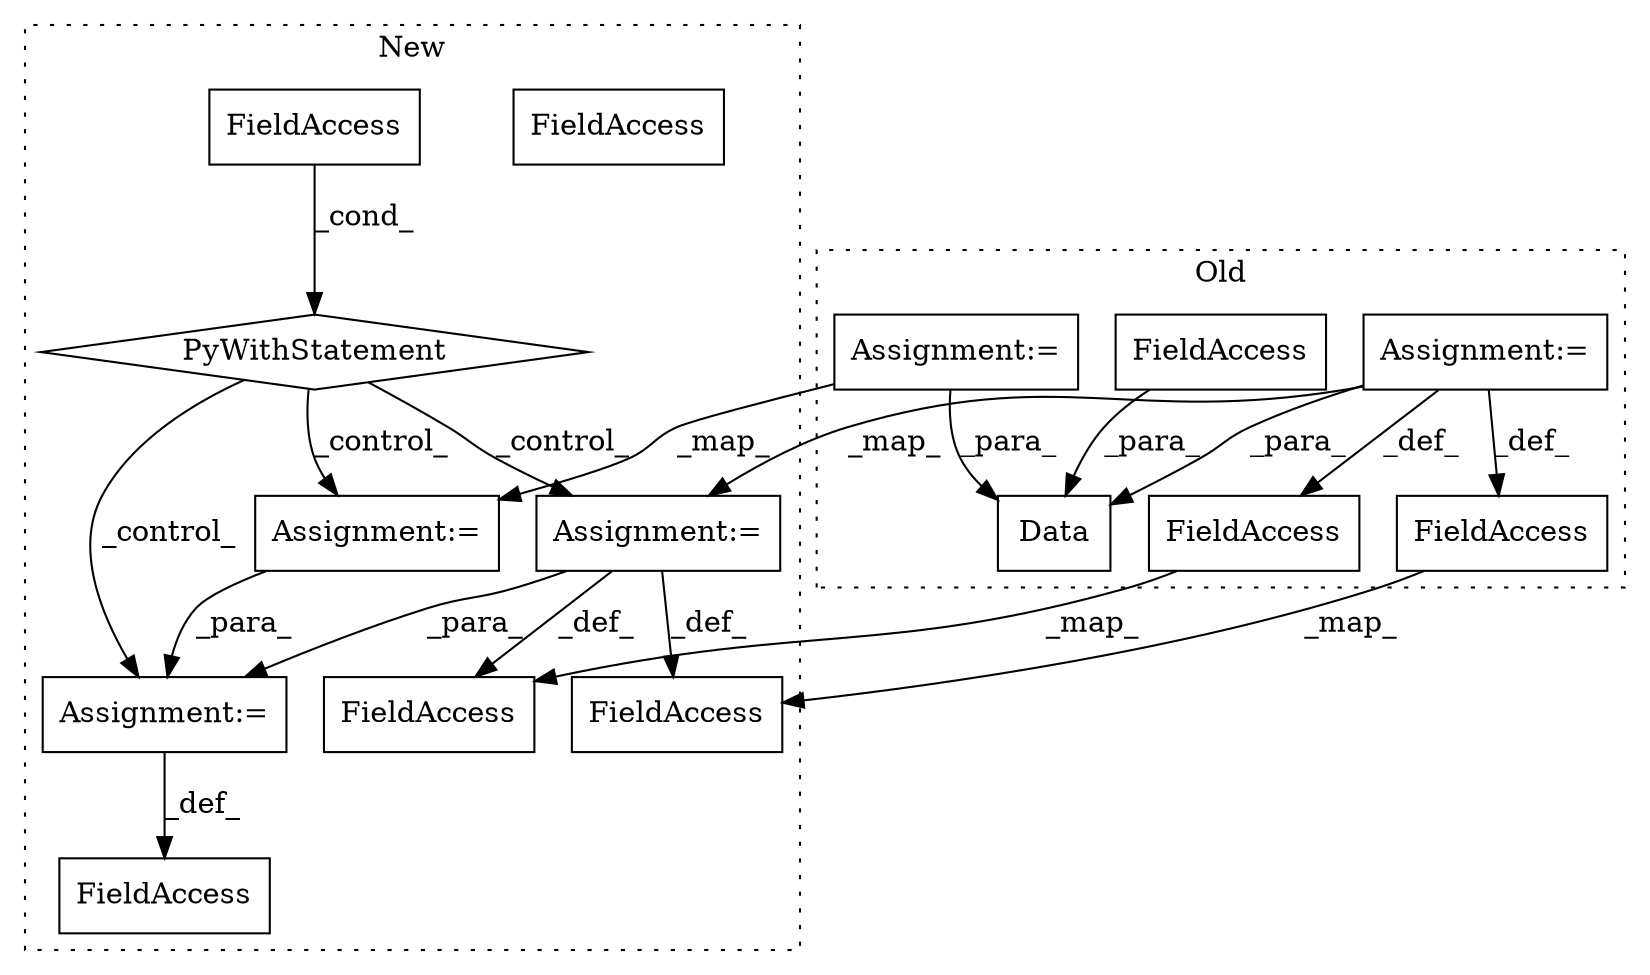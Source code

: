 digraph G {
subgraph cluster0 {
1 [label="Data" a="32" s="541,576" l="5,1" shape="box"];
4 [label="Assignment:=" a="7" s="433" l="1" shape="box"];
6 [label="Assignment:=" a="7" s="507" l="1" shape="box"];
9 [label="FieldAccess" a="22" s="546" l="1" shape="box"];
11 [label="FieldAccess" a="22" s="432" l="1" shape="box"];
14 [label="FieldAccess" a="22" s="458" l="1" shape="box"];
label = "Old";
style="dotted";
}
subgraph cluster1 {
2 [label="PyWithStatement" a="104" s="392,407" l="10,2" shape="diamond"];
3 [label="Assignment:=" a="7" s="418" l="1" shape="box"];
5 [label="Assignment:=" a="7" s="512" l="1" shape="box"];
7 [label="Assignment:=" a="7" s="479" l="1" shape="box"];
8 [label="FieldAccess" a="22" s="510" l="2" shape="box"];
10 [label="FieldAccess" a="22" s="402" l="5" shape="box"];
12 [label="FieldAccess" a="22" s="417" l="1" shape="box"];
13 [label="FieldAccess" a="22" s="440" l="1" shape="box"];
15 [label="FieldAccess" a="22" s="402" l="5" shape="box"];
label = "New";
style="dotted";
}
2 -> 3 [label="_control_"];
2 -> 5 [label="_control_"];
2 -> 7 [label="_control_"];
3 -> 12 [label="_def_"];
3 -> 13 [label="_def_"];
3 -> 5 [label="_para_"];
4 -> 1 [label="_para_"];
4 -> 14 [label="_def_"];
4 -> 3 [label="_map_"];
4 -> 11 [label="_def_"];
5 -> 8 [label="_def_"];
6 -> 7 [label="_map_"];
6 -> 1 [label="_para_"];
7 -> 5 [label="_para_"];
9 -> 1 [label="_para_"];
11 -> 12 [label="_map_"];
14 -> 13 [label="_map_"];
15 -> 2 [label="_cond_"];
}